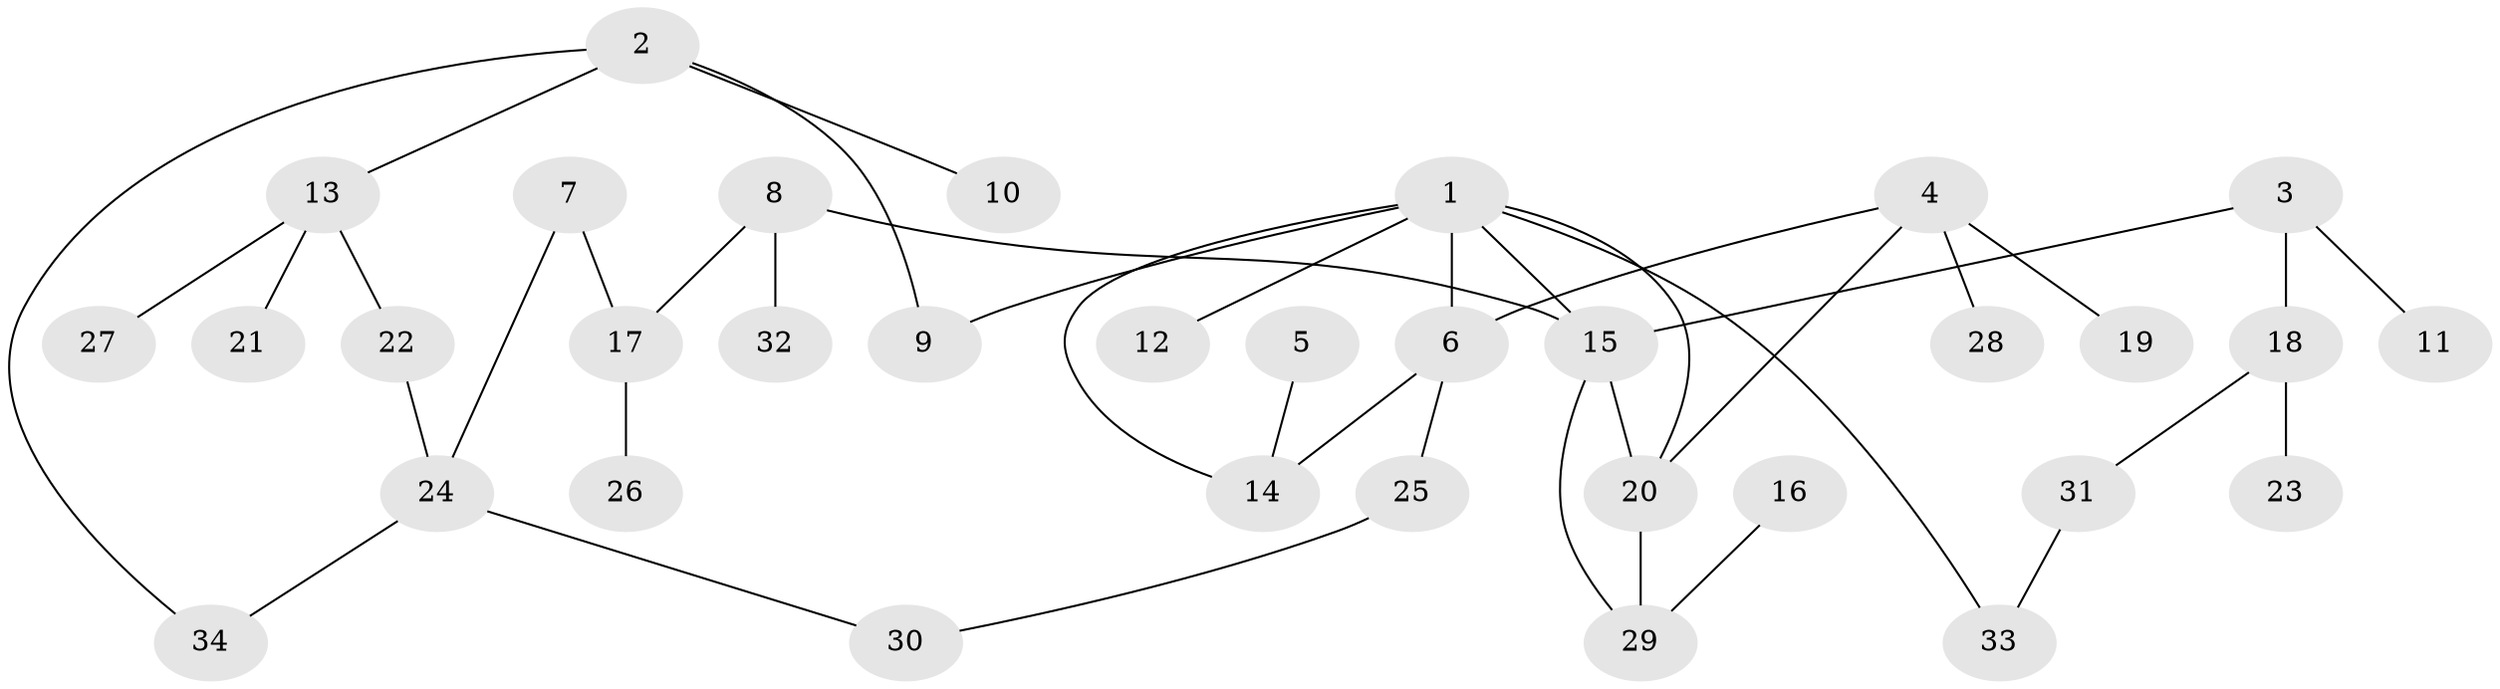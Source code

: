 // original degree distribution, {7: 0.014705882352941176, 4: 0.1323529411764706, 2: 0.22058823529411764, 5: 0.029411764705882353, 3: 0.11764705882352941, 1: 0.45588235294117646, 6: 0.029411764705882353}
// Generated by graph-tools (version 1.1) at 2025/01/03/09/25 03:01:03]
// undirected, 34 vertices, 41 edges
graph export_dot {
graph [start="1"]
  node [color=gray90,style=filled];
  1;
  2;
  3;
  4;
  5;
  6;
  7;
  8;
  9;
  10;
  11;
  12;
  13;
  14;
  15;
  16;
  17;
  18;
  19;
  20;
  21;
  22;
  23;
  24;
  25;
  26;
  27;
  28;
  29;
  30;
  31;
  32;
  33;
  34;
  1 -- 6 [weight=1.0];
  1 -- 9 [weight=1.0];
  1 -- 12 [weight=1.0];
  1 -- 14 [weight=1.0];
  1 -- 15 [weight=1.0];
  1 -- 20 [weight=1.0];
  1 -- 33 [weight=1.0];
  2 -- 9 [weight=1.0];
  2 -- 10 [weight=1.0];
  2 -- 13 [weight=1.0];
  2 -- 34 [weight=1.0];
  3 -- 11 [weight=1.0];
  3 -- 15 [weight=1.0];
  3 -- 18 [weight=1.0];
  4 -- 6 [weight=1.0];
  4 -- 19 [weight=1.0];
  4 -- 20 [weight=1.0];
  4 -- 28 [weight=1.0];
  5 -- 14 [weight=1.0];
  6 -- 14 [weight=1.0];
  6 -- 25 [weight=1.0];
  7 -- 17 [weight=1.0];
  7 -- 24 [weight=1.0];
  8 -- 15 [weight=1.0];
  8 -- 17 [weight=1.0];
  8 -- 32 [weight=1.0];
  13 -- 21 [weight=1.0];
  13 -- 22 [weight=1.0];
  13 -- 27 [weight=1.0];
  15 -- 20 [weight=1.0];
  15 -- 29 [weight=1.0];
  16 -- 29 [weight=1.0];
  17 -- 26 [weight=1.0];
  18 -- 23 [weight=1.0];
  18 -- 31 [weight=1.0];
  20 -- 29 [weight=1.0];
  22 -- 24 [weight=1.0];
  24 -- 30 [weight=1.0];
  24 -- 34 [weight=1.0];
  25 -- 30 [weight=1.0];
  31 -- 33 [weight=1.0];
}
